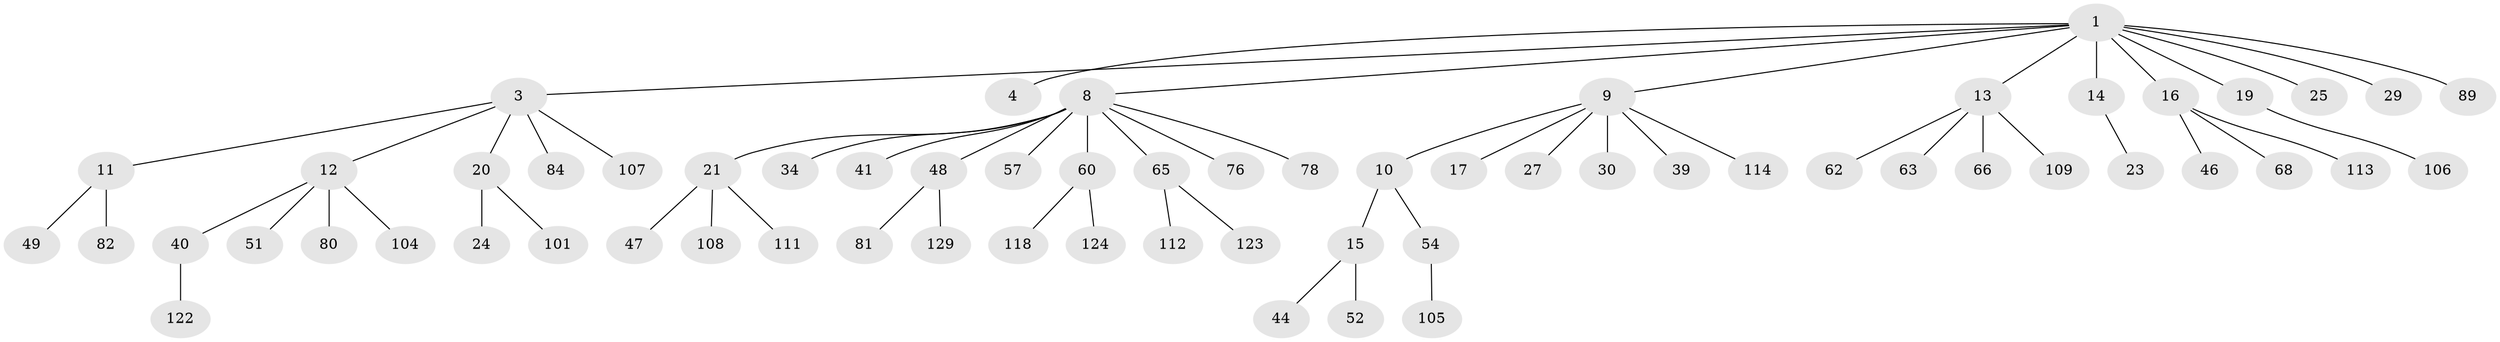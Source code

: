 // original degree distribution, {8: 0.007751937984496124, 4: 0.06976744186046512, 2: 0.2248062015503876, 5: 0.031007751937984496, 3: 0.13953488372093023, 7: 0.015503875968992248, 1: 0.5116279069767442}
// Generated by graph-tools (version 1.1) at 2025/15/03/09/25 04:15:40]
// undirected, 64 vertices, 63 edges
graph export_dot {
graph [start="1"]
  node [color=gray90,style=filled];
  1 [super="+2+7"];
  3 [super="+5"];
  4 [super="+53"];
  8 [super="+18"];
  9 [super="+31"];
  10;
  11;
  12;
  13 [super="+38+28"];
  14;
  15 [super="+55"];
  16 [super="+32"];
  17 [super="+61"];
  19 [super="+71"];
  20;
  21 [super="+22+64+50+58"];
  23;
  24;
  25 [super="+26+37"];
  27 [super="+85+120"];
  29;
  30 [super="+96+74"];
  34 [super="+45"];
  39;
  40 [super="+127+126"];
  41;
  44 [super="+75"];
  46 [super="+83"];
  47 [super="+56"];
  48 [super="+73+59"];
  49;
  51 [super="+91"];
  52 [super="+67"];
  54 [super="+86"];
  57;
  60 [super="+90+117"];
  62 [super="+79"];
  63;
  65 [super="+77+115+125"];
  66;
  68 [super="+100"];
  76;
  78;
  80;
  81 [super="+121"];
  82;
  84;
  89;
  101;
  104;
  105;
  106;
  107;
  108;
  109;
  111;
  112;
  113;
  114;
  118;
  122;
  123;
  124;
  129;
  1 -- 4;
  1 -- 8;
  1 -- 9;
  1 -- 14;
  1 -- 19;
  1 -- 25;
  1 -- 13;
  1 -- 3;
  1 -- 29;
  1 -- 16;
  1 -- 89;
  3 -- 20;
  3 -- 84;
  3 -- 11;
  3 -- 107;
  3 -- 12;
  8 -- 21;
  8 -- 34;
  8 -- 57;
  8 -- 65;
  8 -- 76;
  8 -- 48;
  8 -- 41;
  8 -- 60;
  8 -- 78;
  9 -- 10;
  9 -- 17;
  9 -- 27;
  9 -- 30;
  9 -- 39;
  9 -- 114;
  10 -- 15;
  10 -- 54;
  11 -- 49;
  11 -- 82;
  12 -- 40;
  12 -- 51;
  12 -- 80;
  12 -- 104;
  13 -- 66;
  13 -- 109;
  13 -- 62;
  13 -- 63;
  14 -- 23;
  15 -- 44;
  15 -- 52;
  16 -- 113;
  16 -- 68;
  16 -- 46;
  19 -- 106;
  20 -- 24;
  20 -- 101;
  21 -- 108;
  21 -- 47;
  21 -- 111;
  40 -- 122;
  48 -- 81;
  48 -- 129;
  54 -- 105;
  60 -- 124;
  60 -- 118;
  65 -- 112;
  65 -- 123;
}
